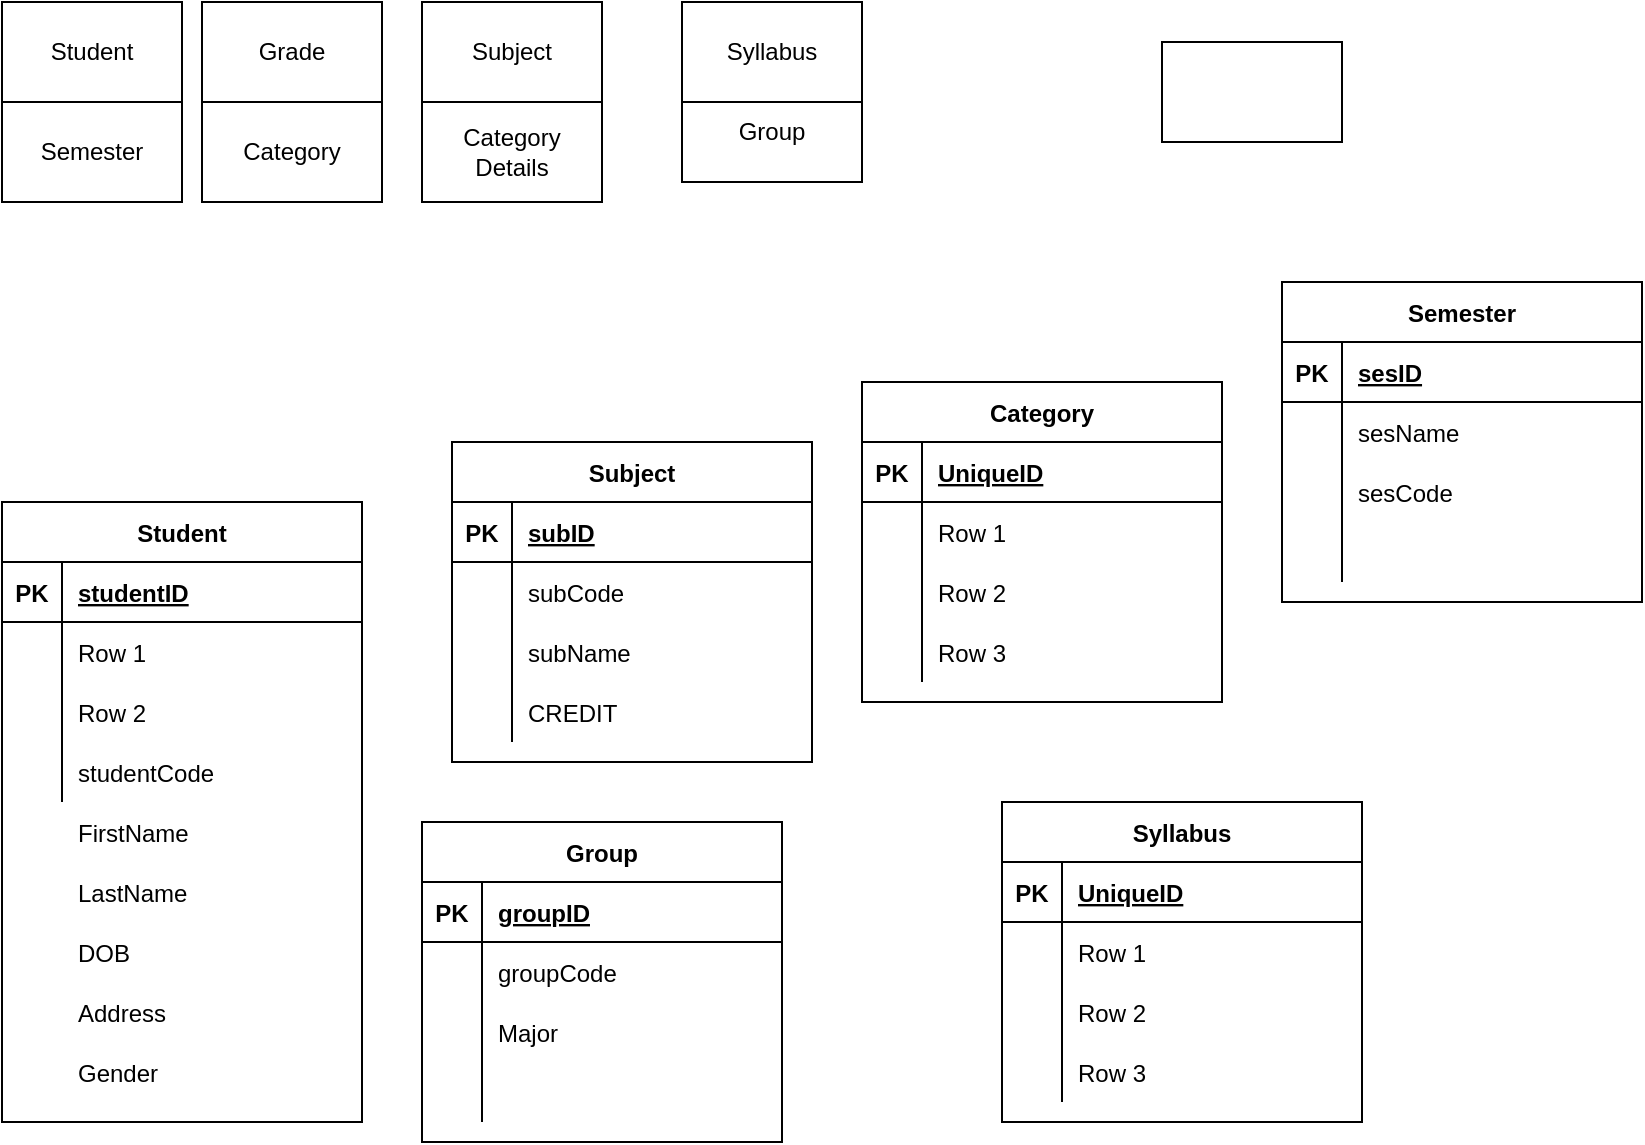 <mxfile version="13.9.9" type="device"><diagram id="R2lEEEUBdFMjLlhIrx00" name="Page-1"><mxGraphModel dx="1086" dy="655" grid="1" gridSize="10" guides="1" tooltips="1" connect="1" arrows="1" fold="1" page="1" pageScale="1" pageWidth="850" pageHeight="1100" math="0" shadow="0" extFonts="Permanent Marker^https://fonts.googleapis.com/css?family=Permanent+Marker"><root><mxCell id="0"/><mxCell id="1" parent="0"/><mxCell id="vGCSAnsCsRqyMmA6UWj9-3" value="Student" style="rounded=0;whiteSpace=wrap;html=1;" vertex="1" parent="1"><mxGeometry x="20" width="90" height="50" as="geometry"/></mxCell><mxCell id="vGCSAnsCsRqyMmA6UWj9-4" value="" style="rounded=0;whiteSpace=wrap;html=1;" vertex="1" parent="1"><mxGeometry x="600" y="20" width="90" height="50" as="geometry"/></mxCell><mxCell id="vGCSAnsCsRqyMmA6UWj9-6" value="Group" style="rounded=0;whiteSpace=wrap;html=1;" vertex="1" parent="1"><mxGeometry x="360" y="40" width="90" height="50" as="geometry"/></mxCell><mxCell id="vGCSAnsCsRqyMmA6UWj9-7" value="Category Details" style="rounded=0;whiteSpace=wrap;html=1;" vertex="1" parent="1"><mxGeometry x="230" y="50" width="90" height="50" as="geometry"/></mxCell><mxCell id="vGCSAnsCsRqyMmA6UWj9-8" value="Semester" style="rounded=0;whiteSpace=wrap;html=1;" vertex="1" parent="1"><mxGeometry x="20" y="50" width="90" height="50" as="geometry"/></mxCell><mxCell id="vGCSAnsCsRqyMmA6UWj9-9" value="Grade" style="rounded=0;whiteSpace=wrap;html=1;" vertex="1" parent="1"><mxGeometry x="120" width="90" height="50" as="geometry"/></mxCell><mxCell id="vGCSAnsCsRqyMmA6UWj9-10" value="Syllabus" style="rounded=0;whiteSpace=wrap;html=1;" vertex="1" parent="1"><mxGeometry x="360" width="90" height="50" as="geometry"/></mxCell><mxCell id="vGCSAnsCsRqyMmA6UWj9-11" value="Category" style="rounded=0;whiteSpace=wrap;html=1;" vertex="1" parent="1"><mxGeometry x="120" y="50" width="90" height="50" as="geometry"/></mxCell><mxCell id="vGCSAnsCsRqyMmA6UWj9-12" value="Subject" style="rounded=0;whiteSpace=wrap;html=1;" vertex="1" parent="1"><mxGeometry x="230" width="90" height="50" as="geometry"/></mxCell><mxCell id="vGCSAnsCsRqyMmA6UWj9-36" value="Semester" style="shape=table;startSize=30;container=1;collapsible=1;childLayout=tableLayout;fixedRows=1;rowLines=0;fontStyle=1;align=center;resizeLast=1;" vertex="1" parent="1"><mxGeometry x="660" y="140" width="180" height="160" as="geometry"><mxRectangle x="280" y="390" width="90" height="30" as="alternateBounds"/></mxGeometry></mxCell><mxCell id="vGCSAnsCsRqyMmA6UWj9-37" value="" style="shape=partialRectangle;collapsible=0;dropTarget=0;pointerEvents=0;fillColor=none;top=0;left=0;bottom=1;right=0;points=[[0,0.5],[1,0.5]];portConstraint=eastwest;" vertex="1" parent="vGCSAnsCsRqyMmA6UWj9-36"><mxGeometry y="30" width="180" height="30" as="geometry"/></mxCell><mxCell id="vGCSAnsCsRqyMmA6UWj9-38" value="PK" style="shape=partialRectangle;connectable=0;fillColor=none;top=0;left=0;bottom=0;right=0;fontStyle=1;overflow=hidden;" vertex="1" parent="vGCSAnsCsRqyMmA6UWj9-37"><mxGeometry width="30" height="30" as="geometry"/></mxCell><mxCell id="vGCSAnsCsRqyMmA6UWj9-39" value="sesID" style="shape=partialRectangle;connectable=0;fillColor=none;top=0;left=0;bottom=0;right=0;align=left;spacingLeft=6;fontStyle=5;overflow=hidden;" vertex="1" parent="vGCSAnsCsRqyMmA6UWj9-37"><mxGeometry x="30" width="150" height="30" as="geometry"/></mxCell><mxCell id="vGCSAnsCsRqyMmA6UWj9-40" value="" style="shape=partialRectangle;collapsible=0;dropTarget=0;pointerEvents=0;fillColor=none;top=0;left=0;bottom=0;right=0;points=[[0,0.5],[1,0.5]];portConstraint=eastwest;" vertex="1" parent="vGCSAnsCsRqyMmA6UWj9-36"><mxGeometry y="60" width="180" height="30" as="geometry"/></mxCell><mxCell id="vGCSAnsCsRqyMmA6UWj9-41" value="" style="shape=partialRectangle;connectable=0;fillColor=none;top=0;left=0;bottom=0;right=0;editable=1;overflow=hidden;" vertex="1" parent="vGCSAnsCsRqyMmA6UWj9-40"><mxGeometry width="30" height="30" as="geometry"/></mxCell><mxCell id="vGCSAnsCsRqyMmA6UWj9-42" value="sesName" style="shape=partialRectangle;connectable=0;fillColor=none;top=0;left=0;bottom=0;right=0;align=left;spacingLeft=6;overflow=hidden;" vertex="1" parent="vGCSAnsCsRqyMmA6UWj9-40"><mxGeometry x="30" width="150" height="30" as="geometry"/></mxCell><mxCell id="vGCSAnsCsRqyMmA6UWj9-43" value="" style="shape=partialRectangle;collapsible=0;dropTarget=0;pointerEvents=0;fillColor=none;top=0;left=0;bottom=0;right=0;points=[[0,0.5],[1,0.5]];portConstraint=eastwest;" vertex="1" parent="vGCSAnsCsRqyMmA6UWj9-36"><mxGeometry y="90" width="180" height="30" as="geometry"/></mxCell><mxCell id="vGCSAnsCsRqyMmA6UWj9-44" value="" style="shape=partialRectangle;connectable=0;fillColor=none;top=0;left=0;bottom=0;right=0;editable=1;overflow=hidden;" vertex="1" parent="vGCSAnsCsRqyMmA6UWj9-43"><mxGeometry width="30" height="30" as="geometry"/></mxCell><mxCell id="vGCSAnsCsRqyMmA6UWj9-45" value="sesCode" style="shape=partialRectangle;connectable=0;fillColor=none;top=0;left=0;bottom=0;right=0;align=left;spacingLeft=6;overflow=hidden;" vertex="1" parent="vGCSAnsCsRqyMmA6UWj9-43"><mxGeometry x="30" width="150" height="30" as="geometry"/></mxCell><mxCell id="vGCSAnsCsRqyMmA6UWj9-46" value="" style="shape=partialRectangle;collapsible=0;dropTarget=0;pointerEvents=0;fillColor=none;top=0;left=0;bottom=0;right=0;points=[[0,0.5],[1,0.5]];portConstraint=eastwest;" vertex="1" parent="vGCSAnsCsRqyMmA6UWj9-36"><mxGeometry y="120" width="180" height="30" as="geometry"/></mxCell><mxCell id="vGCSAnsCsRqyMmA6UWj9-47" value="" style="shape=partialRectangle;connectable=0;fillColor=none;top=0;left=0;bottom=0;right=0;editable=1;overflow=hidden;" vertex="1" parent="vGCSAnsCsRqyMmA6UWj9-46"><mxGeometry width="30" height="30" as="geometry"/></mxCell><mxCell id="vGCSAnsCsRqyMmA6UWj9-48" value="" style="shape=partialRectangle;connectable=0;fillColor=none;top=0;left=0;bottom=0;right=0;align=left;spacingLeft=6;overflow=hidden;" vertex="1" parent="vGCSAnsCsRqyMmA6UWj9-46"><mxGeometry x="30" width="150" height="30" as="geometry"/></mxCell><mxCell id="vGCSAnsCsRqyMmA6UWj9-34" value="" style="group" vertex="1" connectable="0" parent="1"><mxGeometry x="20" y="250" width="180" height="310" as="geometry"/></mxCell><mxCell id="vGCSAnsCsRqyMmA6UWj9-14" value="Student" style="shape=table;startSize=30;container=1;collapsible=1;childLayout=tableLayout;fixedRows=1;rowLines=0;fontStyle=1;align=center;resizeLast=1;" vertex="1" parent="vGCSAnsCsRqyMmA6UWj9-34"><mxGeometry width="180" height="310" as="geometry"><mxRectangle x="280" y="390" width="90" height="30" as="alternateBounds"/></mxGeometry></mxCell><mxCell id="vGCSAnsCsRqyMmA6UWj9-15" value="" style="shape=partialRectangle;collapsible=0;dropTarget=0;pointerEvents=0;fillColor=none;top=0;left=0;bottom=1;right=0;points=[[0,0.5],[1,0.5]];portConstraint=eastwest;" vertex="1" parent="vGCSAnsCsRqyMmA6UWj9-14"><mxGeometry y="30" width="180" height="30" as="geometry"/></mxCell><mxCell id="vGCSAnsCsRqyMmA6UWj9-16" value="PK" style="shape=partialRectangle;connectable=0;fillColor=none;top=0;left=0;bottom=0;right=0;fontStyle=1;overflow=hidden;" vertex="1" parent="vGCSAnsCsRqyMmA6UWj9-15"><mxGeometry width="30" height="30" as="geometry"/></mxCell><mxCell id="vGCSAnsCsRqyMmA6UWj9-17" value="studentID" style="shape=partialRectangle;connectable=0;fillColor=none;top=0;left=0;bottom=0;right=0;align=left;spacingLeft=6;fontStyle=5;overflow=hidden;" vertex="1" parent="vGCSAnsCsRqyMmA6UWj9-15"><mxGeometry x="30" width="150" height="30" as="geometry"/></mxCell><mxCell id="vGCSAnsCsRqyMmA6UWj9-18" value="" style="shape=partialRectangle;collapsible=0;dropTarget=0;pointerEvents=0;fillColor=none;top=0;left=0;bottom=0;right=0;points=[[0,0.5],[1,0.5]];portConstraint=eastwest;" vertex="1" parent="vGCSAnsCsRqyMmA6UWj9-14"><mxGeometry y="60" width="180" height="30" as="geometry"/></mxCell><mxCell id="vGCSAnsCsRqyMmA6UWj9-19" value="" style="shape=partialRectangle;connectable=0;fillColor=none;top=0;left=0;bottom=0;right=0;editable=1;overflow=hidden;" vertex="1" parent="vGCSAnsCsRqyMmA6UWj9-18"><mxGeometry width="30" height="30" as="geometry"/></mxCell><mxCell id="vGCSAnsCsRqyMmA6UWj9-20" value="Row 1" style="shape=partialRectangle;connectable=0;fillColor=none;top=0;left=0;bottom=0;right=0;align=left;spacingLeft=6;overflow=hidden;" vertex="1" parent="vGCSAnsCsRqyMmA6UWj9-18"><mxGeometry x="30" width="150" height="30" as="geometry"/></mxCell><mxCell id="vGCSAnsCsRqyMmA6UWj9-21" value="" style="shape=partialRectangle;collapsible=0;dropTarget=0;pointerEvents=0;fillColor=none;top=0;left=0;bottom=0;right=0;points=[[0,0.5],[1,0.5]];portConstraint=eastwest;" vertex="1" parent="vGCSAnsCsRqyMmA6UWj9-14"><mxGeometry y="90" width="180" height="30" as="geometry"/></mxCell><mxCell id="vGCSAnsCsRqyMmA6UWj9-22" value="" style="shape=partialRectangle;connectable=0;fillColor=none;top=0;left=0;bottom=0;right=0;editable=1;overflow=hidden;" vertex="1" parent="vGCSAnsCsRqyMmA6UWj9-21"><mxGeometry width="30" height="30" as="geometry"/></mxCell><mxCell id="vGCSAnsCsRqyMmA6UWj9-23" value="Row 2" style="shape=partialRectangle;connectable=0;fillColor=none;top=0;left=0;bottom=0;right=0;align=left;spacingLeft=6;overflow=hidden;" vertex="1" parent="vGCSAnsCsRqyMmA6UWj9-21"><mxGeometry x="30" width="150" height="30" as="geometry"/></mxCell><mxCell id="vGCSAnsCsRqyMmA6UWj9-24" value="" style="shape=partialRectangle;collapsible=0;dropTarget=0;pointerEvents=0;fillColor=none;top=0;left=0;bottom=0;right=0;points=[[0,0.5],[1,0.5]];portConstraint=eastwest;" vertex="1" parent="vGCSAnsCsRqyMmA6UWj9-14"><mxGeometry y="120" width="180" height="30" as="geometry"/></mxCell><mxCell id="vGCSAnsCsRqyMmA6UWj9-25" value="" style="shape=partialRectangle;connectable=0;fillColor=none;top=0;left=0;bottom=0;right=0;editable=1;overflow=hidden;" vertex="1" parent="vGCSAnsCsRqyMmA6UWj9-24"><mxGeometry width="30" height="30" as="geometry"/></mxCell><mxCell id="vGCSAnsCsRqyMmA6UWj9-26" value="studentCode" style="shape=partialRectangle;connectable=0;fillColor=none;top=0;left=0;bottom=0;right=0;align=left;spacingLeft=6;overflow=hidden;" vertex="1" parent="vGCSAnsCsRqyMmA6UWj9-24"><mxGeometry x="30" width="150" height="30" as="geometry"/></mxCell><mxCell id="vGCSAnsCsRqyMmA6UWj9-33" value="" style="group" vertex="1" connectable="0" parent="vGCSAnsCsRqyMmA6UWj9-34"><mxGeometry x="30" y="150" width="150" height="150" as="geometry"/></mxCell><mxCell id="vGCSAnsCsRqyMmA6UWj9-27" value="FirstName" style="shape=partialRectangle;connectable=0;fillColor=none;top=0;left=0;bottom=0;right=0;align=left;spacingLeft=6;overflow=hidden;" vertex="1" parent="vGCSAnsCsRqyMmA6UWj9-33"><mxGeometry width="150" height="30" as="geometry"/></mxCell><mxCell id="vGCSAnsCsRqyMmA6UWj9-28" value="LastName" style="shape=partialRectangle;connectable=0;fillColor=none;top=0;left=0;bottom=0;right=0;align=left;spacingLeft=6;overflow=hidden;" vertex="1" parent="vGCSAnsCsRqyMmA6UWj9-33"><mxGeometry y="30" width="150" height="30" as="geometry"/></mxCell><mxCell id="vGCSAnsCsRqyMmA6UWj9-29" value="DOB" style="shape=partialRectangle;connectable=0;fillColor=none;top=0;left=0;bottom=0;right=0;align=left;spacingLeft=6;overflow=hidden;" vertex="1" parent="vGCSAnsCsRqyMmA6UWj9-33"><mxGeometry y="60" width="150" height="30" as="geometry"/></mxCell><mxCell id="vGCSAnsCsRqyMmA6UWj9-30" value="Address" style="shape=partialRectangle;connectable=0;fillColor=none;top=0;left=0;bottom=0;right=0;align=left;spacingLeft=6;overflow=hidden;" vertex="1" parent="vGCSAnsCsRqyMmA6UWj9-33"><mxGeometry y="90" width="150" height="30" as="geometry"/></mxCell><mxCell id="vGCSAnsCsRqyMmA6UWj9-31" value="Gender" style="shape=partialRectangle;connectable=0;fillColor=none;top=0;left=0;bottom=0;right=0;align=left;spacingLeft=6;overflow=hidden;" vertex="1" parent="vGCSAnsCsRqyMmA6UWj9-33"><mxGeometry y="120" width="150" height="30" as="geometry"/></mxCell><mxCell id="vGCSAnsCsRqyMmA6UWj9-56" value="Subject" style="shape=table;startSize=30;container=1;collapsible=1;childLayout=tableLayout;fixedRows=1;rowLines=0;fontStyle=1;align=center;resizeLast=1;" vertex="1" parent="1"><mxGeometry x="245" y="220" width="180" height="160" as="geometry"/></mxCell><mxCell id="vGCSAnsCsRqyMmA6UWj9-57" value="" style="shape=partialRectangle;collapsible=0;dropTarget=0;pointerEvents=0;fillColor=none;top=0;left=0;bottom=1;right=0;points=[[0,0.5],[1,0.5]];portConstraint=eastwest;" vertex="1" parent="vGCSAnsCsRqyMmA6UWj9-56"><mxGeometry y="30" width="180" height="30" as="geometry"/></mxCell><mxCell id="vGCSAnsCsRqyMmA6UWj9-58" value="PK" style="shape=partialRectangle;connectable=0;fillColor=none;top=0;left=0;bottom=0;right=0;fontStyle=1;overflow=hidden;" vertex="1" parent="vGCSAnsCsRqyMmA6UWj9-57"><mxGeometry width="30" height="30" as="geometry"/></mxCell><mxCell id="vGCSAnsCsRqyMmA6UWj9-59" value="subID" style="shape=partialRectangle;connectable=0;fillColor=none;top=0;left=0;bottom=0;right=0;align=left;spacingLeft=6;fontStyle=5;overflow=hidden;" vertex="1" parent="vGCSAnsCsRqyMmA6UWj9-57"><mxGeometry x="30" width="150" height="30" as="geometry"/></mxCell><mxCell id="vGCSAnsCsRqyMmA6UWj9-60" value="" style="shape=partialRectangle;collapsible=0;dropTarget=0;pointerEvents=0;fillColor=none;top=0;left=0;bottom=0;right=0;points=[[0,0.5],[1,0.5]];portConstraint=eastwest;" vertex="1" parent="vGCSAnsCsRqyMmA6UWj9-56"><mxGeometry y="60" width="180" height="30" as="geometry"/></mxCell><mxCell id="vGCSAnsCsRqyMmA6UWj9-61" value="" style="shape=partialRectangle;connectable=0;fillColor=none;top=0;left=0;bottom=0;right=0;editable=1;overflow=hidden;" vertex="1" parent="vGCSAnsCsRqyMmA6UWj9-60"><mxGeometry width="30" height="30" as="geometry"/></mxCell><mxCell id="vGCSAnsCsRqyMmA6UWj9-62" value="subCode" style="shape=partialRectangle;connectable=0;fillColor=none;top=0;left=0;bottom=0;right=0;align=left;spacingLeft=6;overflow=hidden;" vertex="1" parent="vGCSAnsCsRqyMmA6UWj9-60"><mxGeometry x="30" width="150" height="30" as="geometry"/></mxCell><mxCell id="vGCSAnsCsRqyMmA6UWj9-63" value="" style="shape=partialRectangle;collapsible=0;dropTarget=0;pointerEvents=0;fillColor=none;top=0;left=0;bottom=0;right=0;points=[[0,0.5],[1,0.5]];portConstraint=eastwest;" vertex="1" parent="vGCSAnsCsRqyMmA6UWj9-56"><mxGeometry y="90" width="180" height="30" as="geometry"/></mxCell><mxCell id="vGCSAnsCsRqyMmA6UWj9-64" value="" style="shape=partialRectangle;connectable=0;fillColor=none;top=0;left=0;bottom=0;right=0;editable=1;overflow=hidden;" vertex="1" parent="vGCSAnsCsRqyMmA6UWj9-63"><mxGeometry width="30" height="30" as="geometry"/></mxCell><mxCell id="vGCSAnsCsRqyMmA6UWj9-65" value="subName" style="shape=partialRectangle;connectable=0;fillColor=none;top=0;left=0;bottom=0;right=0;align=left;spacingLeft=6;overflow=hidden;" vertex="1" parent="vGCSAnsCsRqyMmA6UWj9-63"><mxGeometry x="30" width="150" height="30" as="geometry"/></mxCell><mxCell id="vGCSAnsCsRqyMmA6UWj9-66" value="" style="shape=partialRectangle;collapsible=0;dropTarget=0;pointerEvents=0;fillColor=none;top=0;left=0;bottom=0;right=0;points=[[0,0.5],[1,0.5]];portConstraint=eastwest;" vertex="1" parent="vGCSAnsCsRqyMmA6UWj9-56"><mxGeometry y="120" width="180" height="30" as="geometry"/></mxCell><mxCell id="vGCSAnsCsRqyMmA6UWj9-67" value="" style="shape=partialRectangle;connectable=0;fillColor=none;top=0;left=0;bottom=0;right=0;editable=1;overflow=hidden;" vertex="1" parent="vGCSAnsCsRqyMmA6UWj9-66"><mxGeometry width="30" height="30" as="geometry"/></mxCell><mxCell id="vGCSAnsCsRqyMmA6UWj9-68" value="CREDIT" style="shape=partialRectangle;connectable=0;fillColor=none;top=0;left=0;bottom=0;right=0;align=left;spacingLeft=6;overflow=hidden;" vertex="1" parent="vGCSAnsCsRqyMmA6UWj9-66"><mxGeometry x="30" width="150" height="30" as="geometry"/></mxCell><mxCell id="vGCSAnsCsRqyMmA6UWj9-123" value="Group" style="shape=table;startSize=30;container=1;collapsible=1;childLayout=tableLayout;fixedRows=1;rowLines=0;fontStyle=1;align=center;resizeLast=1;" vertex="1" parent="1"><mxGeometry x="230" y="410" width="180" height="160" as="geometry"/></mxCell><mxCell id="vGCSAnsCsRqyMmA6UWj9-124" value="" style="shape=partialRectangle;collapsible=0;dropTarget=0;pointerEvents=0;fillColor=none;top=0;left=0;bottom=1;right=0;points=[[0,0.5],[1,0.5]];portConstraint=eastwest;" vertex="1" parent="vGCSAnsCsRqyMmA6UWj9-123"><mxGeometry y="30" width="180" height="30" as="geometry"/></mxCell><mxCell id="vGCSAnsCsRqyMmA6UWj9-125" value="PK" style="shape=partialRectangle;connectable=0;fillColor=none;top=0;left=0;bottom=0;right=0;fontStyle=1;overflow=hidden;" vertex="1" parent="vGCSAnsCsRqyMmA6UWj9-124"><mxGeometry width="30" height="30" as="geometry"/></mxCell><mxCell id="vGCSAnsCsRqyMmA6UWj9-126" value="groupID" style="shape=partialRectangle;connectable=0;fillColor=none;top=0;left=0;bottom=0;right=0;align=left;spacingLeft=6;fontStyle=5;overflow=hidden;" vertex="1" parent="vGCSAnsCsRqyMmA6UWj9-124"><mxGeometry x="30" width="150" height="30" as="geometry"/></mxCell><mxCell id="vGCSAnsCsRqyMmA6UWj9-127" value="" style="shape=partialRectangle;collapsible=0;dropTarget=0;pointerEvents=0;fillColor=none;top=0;left=0;bottom=0;right=0;points=[[0,0.5],[1,0.5]];portConstraint=eastwest;" vertex="1" parent="vGCSAnsCsRqyMmA6UWj9-123"><mxGeometry y="60" width="180" height="30" as="geometry"/></mxCell><mxCell id="vGCSAnsCsRqyMmA6UWj9-128" value="" style="shape=partialRectangle;connectable=0;fillColor=none;top=0;left=0;bottom=0;right=0;editable=1;overflow=hidden;" vertex="1" parent="vGCSAnsCsRqyMmA6UWj9-127"><mxGeometry width="30" height="30" as="geometry"/></mxCell><mxCell id="vGCSAnsCsRqyMmA6UWj9-129" value="groupCode" style="shape=partialRectangle;connectable=0;fillColor=none;top=0;left=0;bottom=0;right=0;align=left;spacingLeft=6;overflow=hidden;" vertex="1" parent="vGCSAnsCsRqyMmA6UWj9-127"><mxGeometry x="30" width="150" height="30" as="geometry"/></mxCell><mxCell id="vGCSAnsCsRqyMmA6UWj9-130" value="" style="shape=partialRectangle;collapsible=0;dropTarget=0;pointerEvents=0;fillColor=none;top=0;left=0;bottom=0;right=0;points=[[0,0.5],[1,0.5]];portConstraint=eastwest;" vertex="1" parent="vGCSAnsCsRqyMmA6UWj9-123"><mxGeometry y="90" width="180" height="30" as="geometry"/></mxCell><mxCell id="vGCSAnsCsRqyMmA6UWj9-131" value="" style="shape=partialRectangle;connectable=0;fillColor=none;top=0;left=0;bottom=0;right=0;editable=1;overflow=hidden;" vertex="1" parent="vGCSAnsCsRqyMmA6UWj9-130"><mxGeometry width="30" height="30" as="geometry"/></mxCell><mxCell id="vGCSAnsCsRqyMmA6UWj9-132" value="Major" style="shape=partialRectangle;connectable=0;fillColor=none;top=0;left=0;bottom=0;right=0;align=left;spacingLeft=6;overflow=hidden;" vertex="1" parent="vGCSAnsCsRqyMmA6UWj9-130"><mxGeometry x="30" width="150" height="30" as="geometry"/></mxCell><mxCell id="vGCSAnsCsRqyMmA6UWj9-133" value="" style="shape=partialRectangle;collapsible=0;dropTarget=0;pointerEvents=0;fillColor=none;top=0;left=0;bottom=0;right=0;points=[[0,0.5],[1,0.5]];portConstraint=eastwest;" vertex="1" parent="vGCSAnsCsRqyMmA6UWj9-123"><mxGeometry y="120" width="180" height="30" as="geometry"/></mxCell><mxCell id="vGCSAnsCsRqyMmA6UWj9-134" value="" style="shape=partialRectangle;connectable=0;fillColor=none;top=0;left=0;bottom=0;right=0;editable=1;overflow=hidden;" vertex="1" parent="vGCSAnsCsRqyMmA6UWj9-133"><mxGeometry width="30" height="30" as="geometry"/></mxCell><mxCell id="vGCSAnsCsRqyMmA6UWj9-135" value="" style="shape=partialRectangle;connectable=0;fillColor=none;top=0;left=0;bottom=0;right=0;align=left;spacingLeft=6;overflow=hidden;" vertex="1" parent="vGCSAnsCsRqyMmA6UWj9-133"><mxGeometry x="30" width="150" height="30" as="geometry"/></mxCell><mxCell id="vGCSAnsCsRqyMmA6UWj9-136" value="Category" style="shape=table;startSize=30;container=1;collapsible=1;childLayout=tableLayout;fixedRows=1;rowLines=0;fontStyle=1;align=center;resizeLast=1;" vertex="1" parent="1"><mxGeometry x="450" y="190" width="180" height="160" as="geometry"/></mxCell><mxCell id="vGCSAnsCsRqyMmA6UWj9-137" value="" style="shape=partialRectangle;collapsible=0;dropTarget=0;pointerEvents=0;fillColor=none;top=0;left=0;bottom=1;right=0;points=[[0,0.5],[1,0.5]];portConstraint=eastwest;" vertex="1" parent="vGCSAnsCsRqyMmA6UWj9-136"><mxGeometry y="30" width="180" height="30" as="geometry"/></mxCell><mxCell id="vGCSAnsCsRqyMmA6UWj9-138" value="PK" style="shape=partialRectangle;connectable=0;fillColor=none;top=0;left=0;bottom=0;right=0;fontStyle=1;overflow=hidden;" vertex="1" parent="vGCSAnsCsRqyMmA6UWj9-137"><mxGeometry width="30" height="30" as="geometry"/></mxCell><mxCell id="vGCSAnsCsRqyMmA6UWj9-139" value="UniqueID" style="shape=partialRectangle;connectable=0;fillColor=none;top=0;left=0;bottom=0;right=0;align=left;spacingLeft=6;fontStyle=5;overflow=hidden;" vertex="1" parent="vGCSAnsCsRqyMmA6UWj9-137"><mxGeometry x="30" width="150" height="30" as="geometry"/></mxCell><mxCell id="vGCSAnsCsRqyMmA6UWj9-140" value="" style="shape=partialRectangle;collapsible=0;dropTarget=0;pointerEvents=0;fillColor=none;top=0;left=0;bottom=0;right=0;points=[[0,0.5],[1,0.5]];portConstraint=eastwest;" vertex="1" parent="vGCSAnsCsRqyMmA6UWj9-136"><mxGeometry y="60" width="180" height="30" as="geometry"/></mxCell><mxCell id="vGCSAnsCsRqyMmA6UWj9-141" value="" style="shape=partialRectangle;connectable=0;fillColor=none;top=0;left=0;bottom=0;right=0;editable=1;overflow=hidden;" vertex="1" parent="vGCSAnsCsRqyMmA6UWj9-140"><mxGeometry width="30" height="30" as="geometry"/></mxCell><mxCell id="vGCSAnsCsRqyMmA6UWj9-142" value="Row 1" style="shape=partialRectangle;connectable=0;fillColor=none;top=0;left=0;bottom=0;right=0;align=left;spacingLeft=6;overflow=hidden;" vertex="1" parent="vGCSAnsCsRqyMmA6UWj9-140"><mxGeometry x="30" width="150" height="30" as="geometry"/></mxCell><mxCell id="vGCSAnsCsRqyMmA6UWj9-143" value="" style="shape=partialRectangle;collapsible=0;dropTarget=0;pointerEvents=0;fillColor=none;top=0;left=0;bottom=0;right=0;points=[[0,0.5],[1,0.5]];portConstraint=eastwest;" vertex="1" parent="vGCSAnsCsRqyMmA6UWj9-136"><mxGeometry y="90" width="180" height="30" as="geometry"/></mxCell><mxCell id="vGCSAnsCsRqyMmA6UWj9-144" value="" style="shape=partialRectangle;connectable=0;fillColor=none;top=0;left=0;bottom=0;right=0;editable=1;overflow=hidden;" vertex="1" parent="vGCSAnsCsRqyMmA6UWj9-143"><mxGeometry width="30" height="30" as="geometry"/></mxCell><mxCell id="vGCSAnsCsRqyMmA6UWj9-145" value="Row 2" style="shape=partialRectangle;connectable=0;fillColor=none;top=0;left=0;bottom=0;right=0;align=left;spacingLeft=6;overflow=hidden;" vertex="1" parent="vGCSAnsCsRqyMmA6UWj9-143"><mxGeometry x="30" width="150" height="30" as="geometry"/></mxCell><mxCell id="vGCSAnsCsRqyMmA6UWj9-146" value="" style="shape=partialRectangle;collapsible=0;dropTarget=0;pointerEvents=0;fillColor=none;top=0;left=0;bottom=0;right=0;points=[[0,0.5],[1,0.5]];portConstraint=eastwest;" vertex="1" parent="vGCSAnsCsRqyMmA6UWj9-136"><mxGeometry y="120" width="180" height="30" as="geometry"/></mxCell><mxCell id="vGCSAnsCsRqyMmA6UWj9-147" value="" style="shape=partialRectangle;connectable=0;fillColor=none;top=0;left=0;bottom=0;right=0;editable=1;overflow=hidden;" vertex="1" parent="vGCSAnsCsRqyMmA6UWj9-146"><mxGeometry width="30" height="30" as="geometry"/></mxCell><mxCell id="vGCSAnsCsRqyMmA6UWj9-148" value="Row 3" style="shape=partialRectangle;connectable=0;fillColor=none;top=0;left=0;bottom=0;right=0;align=left;spacingLeft=6;overflow=hidden;" vertex="1" parent="vGCSAnsCsRqyMmA6UWj9-146"><mxGeometry x="30" width="150" height="30" as="geometry"/></mxCell><mxCell id="vGCSAnsCsRqyMmA6UWj9-149" value="Syllabus" style="shape=table;startSize=30;container=1;collapsible=1;childLayout=tableLayout;fixedRows=1;rowLines=0;fontStyle=1;align=center;resizeLast=1;" vertex="1" parent="1"><mxGeometry x="520" y="400" width="180" height="160" as="geometry"/></mxCell><mxCell id="vGCSAnsCsRqyMmA6UWj9-150" value="" style="shape=partialRectangle;collapsible=0;dropTarget=0;pointerEvents=0;fillColor=none;top=0;left=0;bottom=1;right=0;points=[[0,0.5],[1,0.5]];portConstraint=eastwest;" vertex="1" parent="vGCSAnsCsRqyMmA6UWj9-149"><mxGeometry y="30" width="180" height="30" as="geometry"/></mxCell><mxCell id="vGCSAnsCsRqyMmA6UWj9-151" value="PK" style="shape=partialRectangle;connectable=0;fillColor=none;top=0;left=0;bottom=0;right=0;fontStyle=1;overflow=hidden;" vertex="1" parent="vGCSAnsCsRqyMmA6UWj9-150"><mxGeometry width="30" height="30" as="geometry"/></mxCell><mxCell id="vGCSAnsCsRqyMmA6UWj9-152" value="UniqueID" style="shape=partialRectangle;connectable=0;fillColor=none;top=0;left=0;bottom=0;right=0;align=left;spacingLeft=6;fontStyle=5;overflow=hidden;" vertex="1" parent="vGCSAnsCsRqyMmA6UWj9-150"><mxGeometry x="30" width="150" height="30" as="geometry"/></mxCell><mxCell id="vGCSAnsCsRqyMmA6UWj9-153" value="" style="shape=partialRectangle;collapsible=0;dropTarget=0;pointerEvents=0;fillColor=none;top=0;left=0;bottom=0;right=0;points=[[0,0.5],[1,0.5]];portConstraint=eastwest;" vertex="1" parent="vGCSAnsCsRqyMmA6UWj9-149"><mxGeometry y="60" width="180" height="30" as="geometry"/></mxCell><mxCell id="vGCSAnsCsRqyMmA6UWj9-154" value="" style="shape=partialRectangle;connectable=0;fillColor=none;top=0;left=0;bottom=0;right=0;editable=1;overflow=hidden;" vertex="1" parent="vGCSAnsCsRqyMmA6UWj9-153"><mxGeometry width="30" height="30" as="geometry"/></mxCell><mxCell id="vGCSAnsCsRqyMmA6UWj9-155" value="Row 1" style="shape=partialRectangle;connectable=0;fillColor=none;top=0;left=0;bottom=0;right=0;align=left;spacingLeft=6;overflow=hidden;" vertex="1" parent="vGCSAnsCsRqyMmA6UWj9-153"><mxGeometry x="30" width="150" height="30" as="geometry"/></mxCell><mxCell id="vGCSAnsCsRqyMmA6UWj9-156" value="" style="shape=partialRectangle;collapsible=0;dropTarget=0;pointerEvents=0;fillColor=none;top=0;left=0;bottom=0;right=0;points=[[0,0.5],[1,0.5]];portConstraint=eastwest;" vertex="1" parent="vGCSAnsCsRqyMmA6UWj9-149"><mxGeometry y="90" width="180" height="30" as="geometry"/></mxCell><mxCell id="vGCSAnsCsRqyMmA6UWj9-157" value="" style="shape=partialRectangle;connectable=0;fillColor=none;top=0;left=0;bottom=0;right=0;editable=1;overflow=hidden;" vertex="1" parent="vGCSAnsCsRqyMmA6UWj9-156"><mxGeometry width="30" height="30" as="geometry"/></mxCell><mxCell id="vGCSAnsCsRqyMmA6UWj9-158" value="Row 2" style="shape=partialRectangle;connectable=0;fillColor=none;top=0;left=0;bottom=0;right=0;align=left;spacingLeft=6;overflow=hidden;" vertex="1" parent="vGCSAnsCsRqyMmA6UWj9-156"><mxGeometry x="30" width="150" height="30" as="geometry"/></mxCell><mxCell id="vGCSAnsCsRqyMmA6UWj9-159" value="" style="shape=partialRectangle;collapsible=0;dropTarget=0;pointerEvents=0;fillColor=none;top=0;left=0;bottom=0;right=0;points=[[0,0.5],[1,0.5]];portConstraint=eastwest;" vertex="1" parent="vGCSAnsCsRqyMmA6UWj9-149"><mxGeometry y="120" width="180" height="30" as="geometry"/></mxCell><mxCell id="vGCSAnsCsRqyMmA6UWj9-160" value="" style="shape=partialRectangle;connectable=0;fillColor=none;top=0;left=0;bottom=0;right=0;editable=1;overflow=hidden;" vertex="1" parent="vGCSAnsCsRqyMmA6UWj9-159"><mxGeometry width="30" height="30" as="geometry"/></mxCell><mxCell id="vGCSAnsCsRqyMmA6UWj9-161" value="Row 3" style="shape=partialRectangle;connectable=0;fillColor=none;top=0;left=0;bottom=0;right=0;align=left;spacingLeft=6;overflow=hidden;" vertex="1" parent="vGCSAnsCsRqyMmA6UWj9-159"><mxGeometry x="30" width="150" height="30" as="geometry"/></mxCell></root></mxGraphModel></diagram></mxfile>